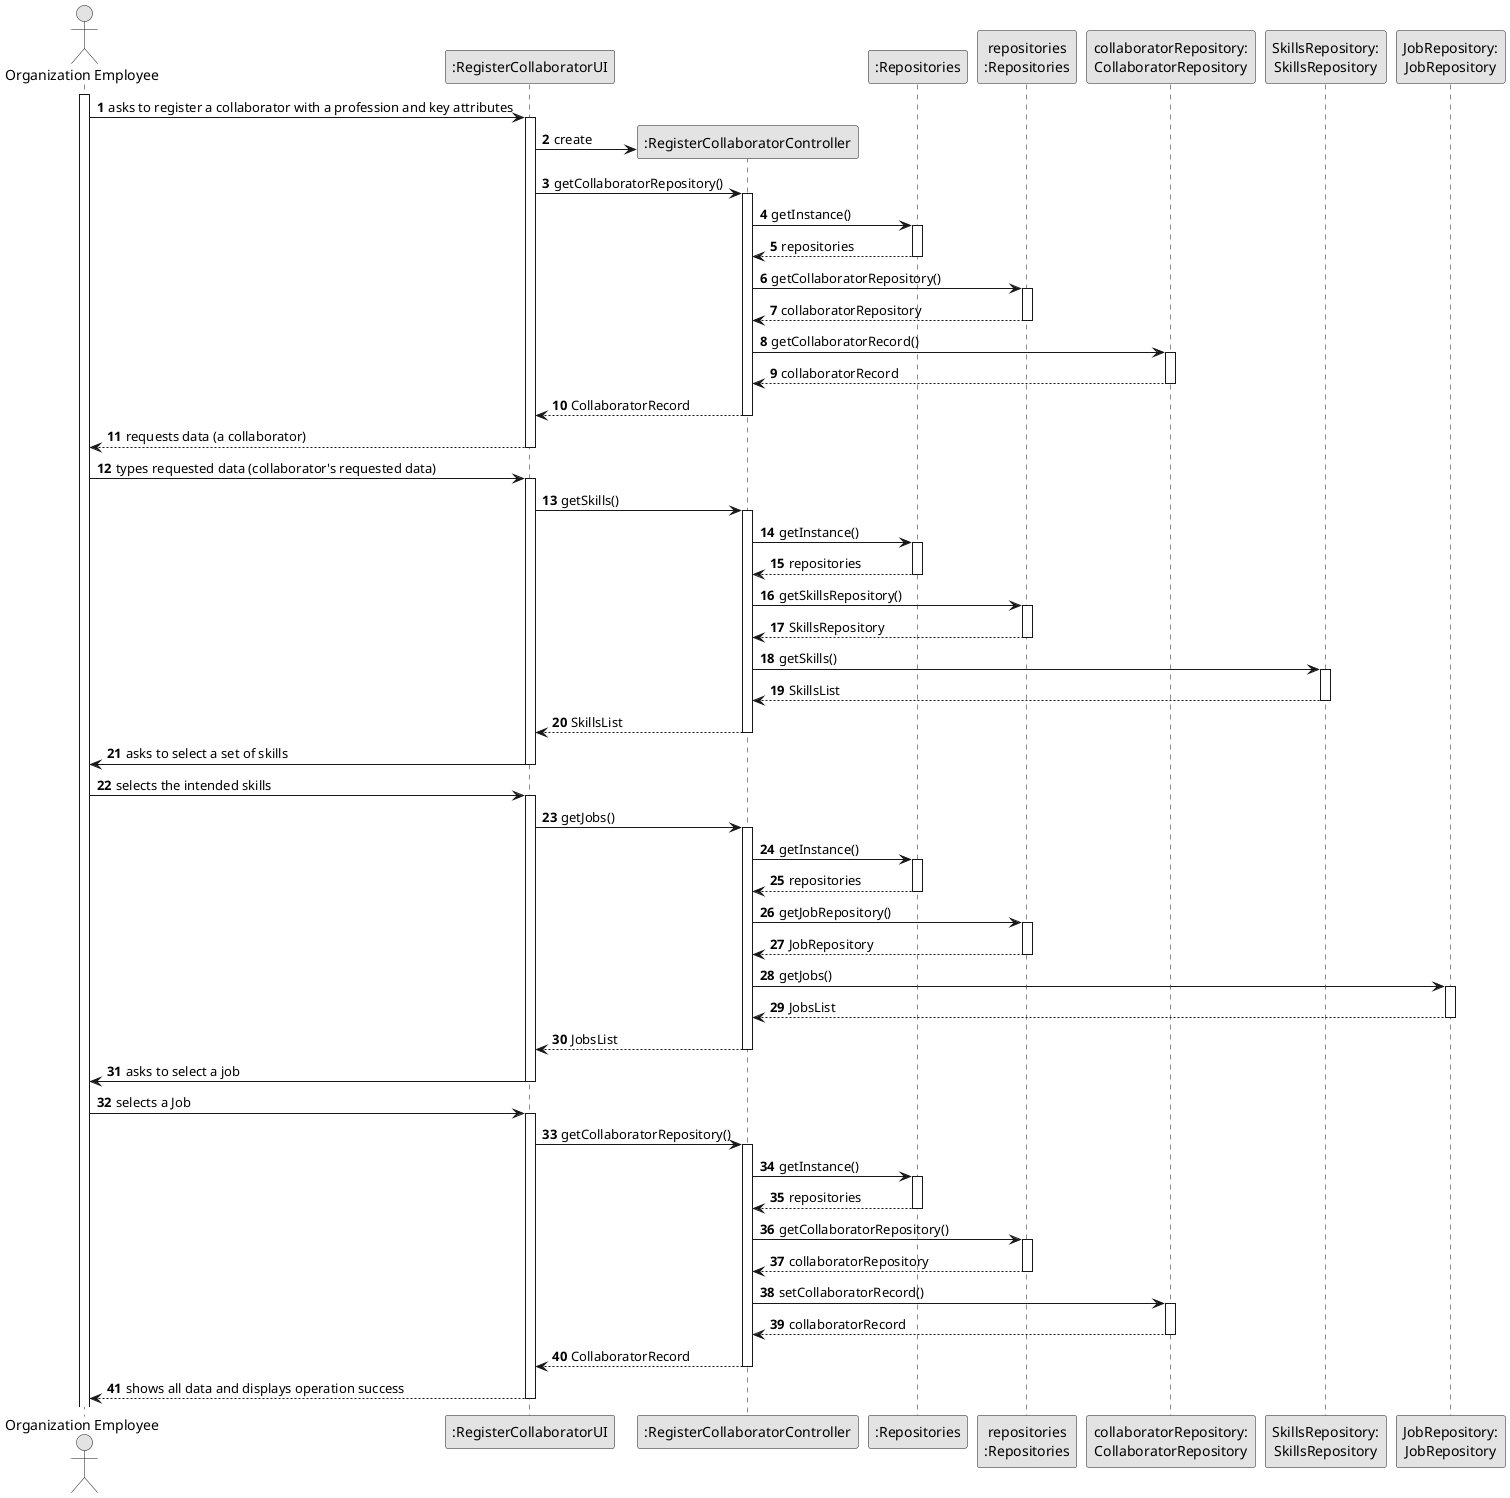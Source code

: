 @startuml
skinparam monochrome true
skinparam packageStyle rectangle
skinparam shadowing false

autonumber

'hide footbox
actor "Organization Employee" as ADM
participant ":RegisterCollaboratorUI" as UI
participant ":RegisterCollaboratorController" as CTRL
participant ":Repositories" as RepositorySingleton
participant "repositories\n:Repositories" as PLAT
participant "collaboratorRepository:\nCollaboratorRepository" as CollaboratorRepository
participant "SkillsRepository:\nSkillsRepository" as SkillsRepository
participant "JobRepository:\nJobRepository" as JobRepository


activate ADM

        ADM -> UI : asks to register a collaborator with a profession and key attributes

        activate UI

'            UI --> ADM : requests data (reference, description,  informal \n description, technical description, duration, cost)
            'create CTRL
            UI -> CTRL** : create

            UI -> CTRL : getCollaboratorRepository()
            activate CTRL

                CTRL -> RepositorySingleton : getInstance()
                activate RepositorySingleton

                    RepositorySingleton --> CTRL: repositories
                deactivate RepositorySingleton

                CTRL -> PLAT : getCollaboratorRepository()
                activate PLAT

                    PLAT --> CTRL: collaboratorRepository
                deactivate PLAT

                CTRL -> CollaboratorRepository : getCollaboratorRecord()
                activate CollaboratorRepository

                    CollaboratorRepository --> CTRL : collaboratorRecord
                deactivate CollaboratorRepository


                CTRL --> UI : CollaboratorRecord
            deactivate CTRL

            UI --> ADM : requests data (a collaborator)
                    deactivate UI

                ADM -> UI : types requested data (collaborator's requested data)
        activate UI


    UI -> CTRL : getSkills()
                activate CTRL

                    CTRL -> RepositorySingleton : getInstance()
                    activate RepositorySingleton

                        RepositorySingleton --> CTRL: repositories
                    deactivate RepositorySingleton

                    CTRL -> PLAT : getSkillsRepository()
                    activate PLAT

                        PLAT --> CTRL: SkillsRepository
                    deactivate PLAT

                    CTRL -> SkillsRepository : getSkills()
                    activate SkillsRepository

                        SkillsRepository --> CTRL : SkillsList
                    deactivate SkillsRepository


                    CTRL --> UI : SkillsList
                deactivate CTRL
                        UI -> ADM : asks to select a set of skills
    deactivate UI
                            ADM -> UI : selects the intended skills
            activate UI

        UI -> CTRL : getJobs()
                    activate CTRL

                        CTRL -> RepositorySingleton : getInstance()
                        activate RepositorySingleton

                            RepositorySingleton --> CTRL: repositories
                        deactivate RepositorySingleton

                        CTRL -> PLAT : getJobRepository()
                        activate PLAT

                            PLAT --> CTRL: JobRepository
                        deactivate PLAT

                        CTRL -> JobRepository : getJobs()
                        activate JobRepository

                            JobRepository --> CTRL : JobsList
                        deactivate JobRepository


                        CTRL --> UI : JobsList
                    deactivate CTRL
                        UI -> ADM : asks to select a job

        deactivate UI
                                    ADM -> UI : selects a Job
            activate UI
             UI -> CTRL : getCollaboratorRepository()
                        activate CTRL

                            CTRL -> RepositorySingleton : getInstance()
                            activate RepositorySingleton

                                RepositorySingleton --> CTRL: repositories
                            deactivate RepositorySingleton

                            CTRL -> PLAT : getCollaboratorRepository()
                            activate PLAT

                                PLAT --> CTRL: collaboratorRepository
                            deactivate PLAT

                            CTRL -> CollaboratorRepository : setCollaboratorRecord()
                            activate CollaboratorRepository

                                CollaboratorRepository --> CTRL : collaboratorRecord
                            deactivate CollaboratorRepository


                            CTRL --> UI : CollaboratorRecord
                        deactivate CTRL
                                UI --> ADM : shows all data and displays operation success
deactivate UI

@enduml